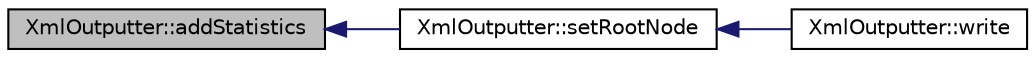 digraph "XmlOutputter::addStatistics"
{
  edge [fontname="Helvetica",fontsize="10",labelfontname="Helvetica",labelfontsize="10"];
  node [fontname="Helvetica",fontsize="10",shape=record];
  rankdir="LR";
  Node1 [label="XmlOutputter::addStatistics",height=0.2,width=0.4,color="black", fillcolor="grey75", style="filled", fontcolor="black"];
  Node1 -> Node2 [dir="back",color="midnightblue",fontsize="10",style="solid"];
  Node2 [label="XmlOutputter::setRootNode",height=0.2,width=0.4,color="black", fillcolor="white", style="filled",URL="$class_xml_outputter.html#aaa46cf50aa5d919933763c5506cd53dd",tooltip="Sets the root element and adds its children. "];
  Node2 -> Node3 [dir="back",color="midnightblue",fontsize="10",style="solid"];
  Node3 [label="XmlOutputter::write",height=0.2,width=0.4,color="black", fillcolor="white", style="filled",URL="$class_xml_outputter.html#aff7b8e4998f7da68c708e4ac1df23406",tooltip="Writes the specified result as an XML document to the stream. "];
}
